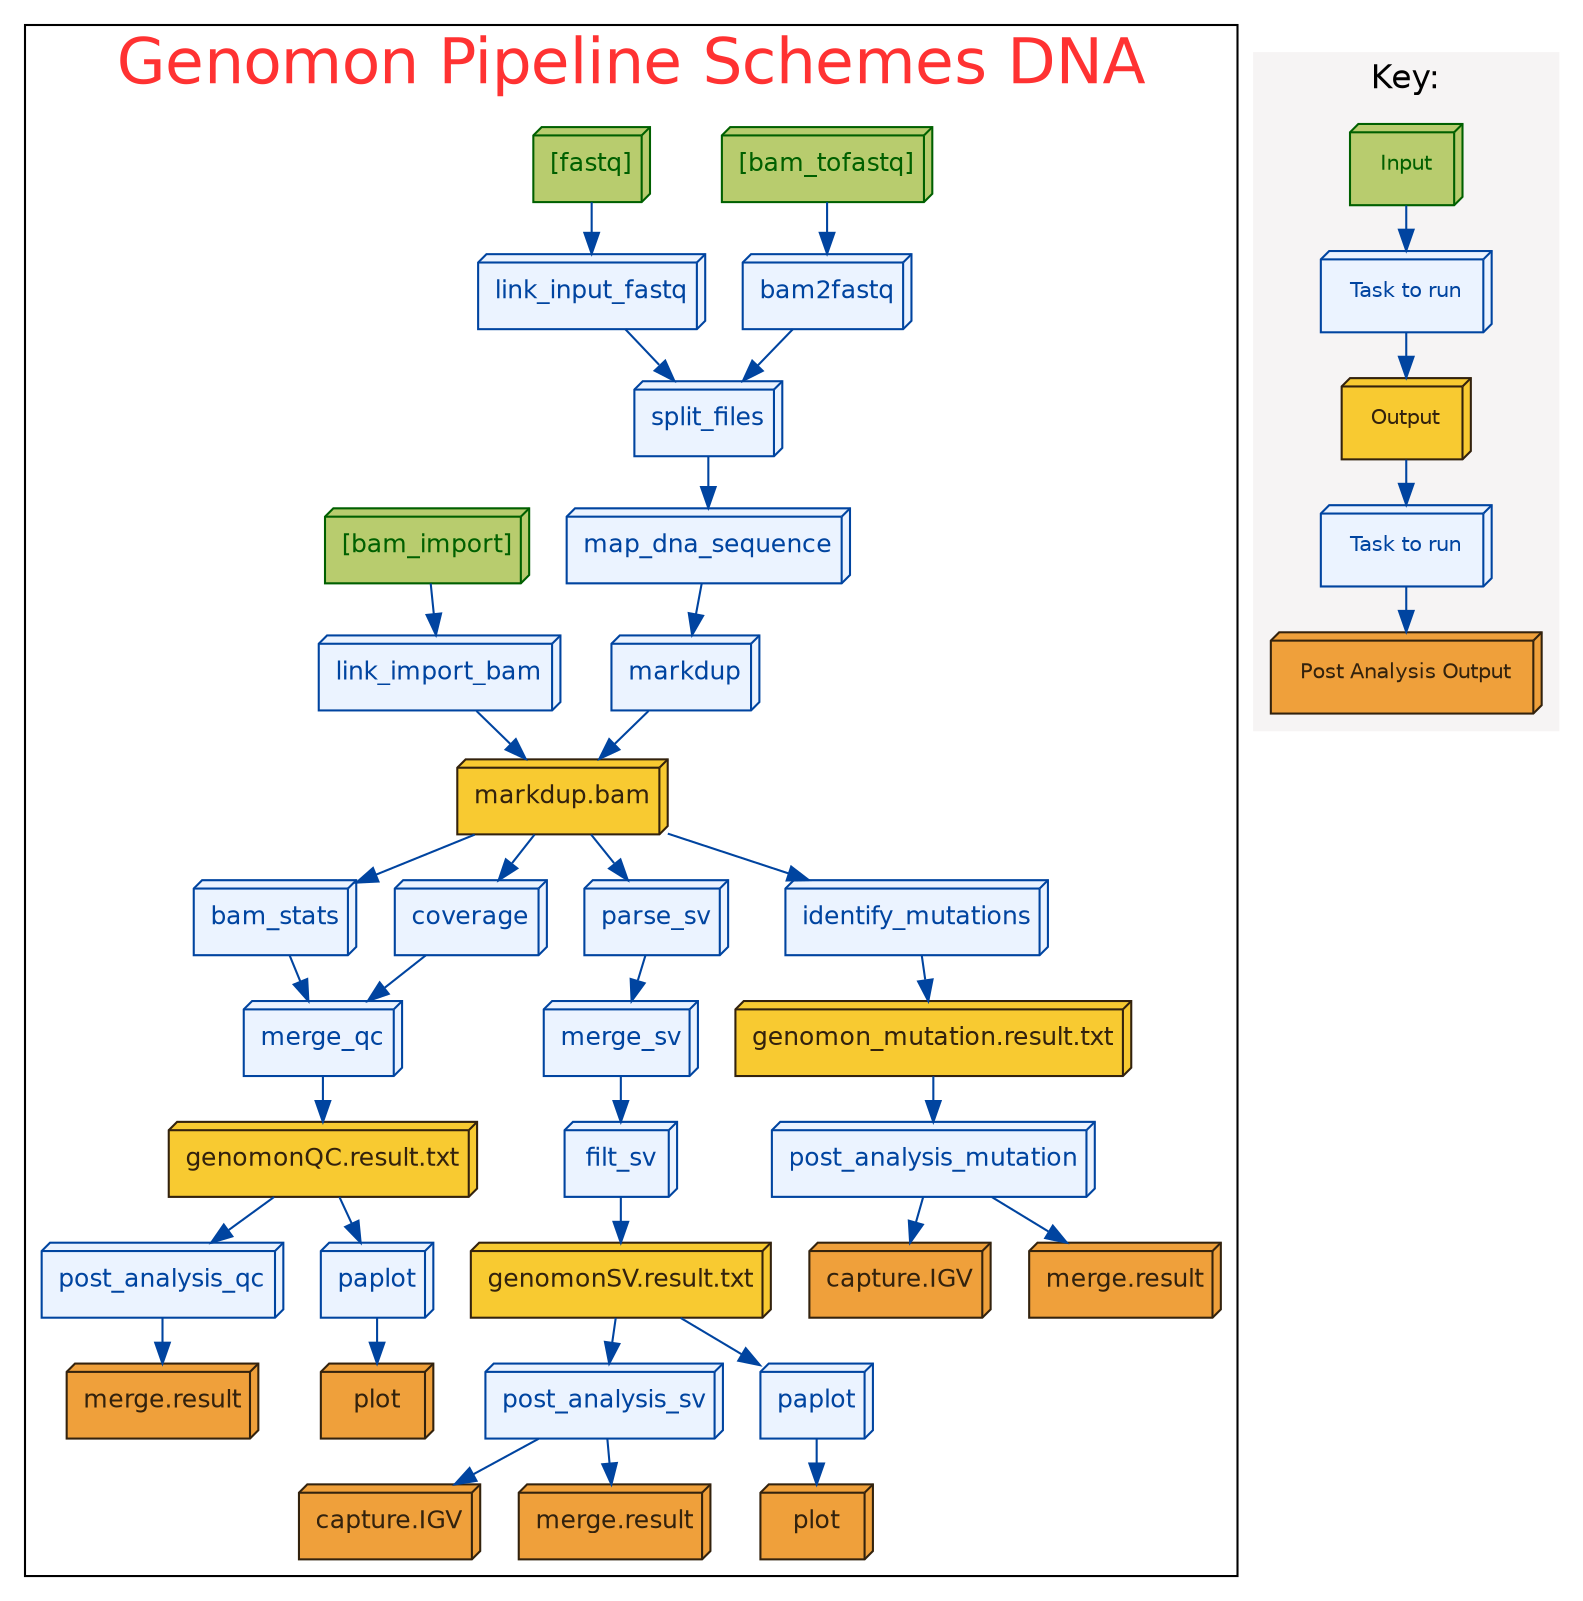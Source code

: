 digraph "Genomon Pipeline Schemes DNA"
{
	size = "11";
	splines = true;
	fontsize = "30";
	ranksep = 0.3;
	node[fontname = "helvetica", fontsize="12"];
	graph[clusterrank = "local"];
	
	subgraph clustertasks
	{
		rank="min";
		fontname = "helvetica"
		fontcolor = "#FF3232";
		label = "Genomon Pipeline Schemes DNA";

		#### nodes
		# input
		t_input_bam2fastq   [color="#006000", fillcolor="#B8CC6E", fontcolor="#006000", shape=box3d, style=filled, label="[bam_tofastq]"];
		t_input_fastq       [color="#006000", fillcolor="#B8CC6E", fontcolor="#006000", shape=box3d, style=filled, label="[fastq]"];
		t_input_bamimport   [color="#006000", fillcolor="#B8CC6E", fontcolor="#006000", shape=box3d, style=filled, label="[bam_import]"];

		# stage
		t_bam2fastq         [color="#0044A0", fillcolor="#EBF3FF", fontcolor="#0044A0", shape=box3d, style=filled, label="bam2fastq"];
		t_link_import_bam   [color="#0044A0", fillcolor="#EBF3FF", fontcolor="#0044A0", shape=box3d, style=filled, label="link_import_bam"];
		t_link_input_fastq  [color="#0044A0", fillcolor="#EBF3FF", fontcolor="#0044A0", shape=box3d, style=filled, label="link_input_fastq"];
		t_split_files       [color="#0044A0", fillcolor="#EBF3FF", fontcolor="#0044A0", shape=box3d, style=filled, label="split_files"];
		t_map_dna_sequence  [color="#0044A0", fillcolor="#EBF3FF", fontcolor="#0044A0", shape=box3d, style=filled, label="map_dna_sequence"];
		t_markdup           [color="#0044A0", fillcolor="#EBF3FF", fontcolor="#0044A0", shape=box3d, style=filled, label="markdup"];
		t_bam_stats         [color="#0044A0", fillcolor="#EBF3FF", fontcolor="#0044A0", shape=box3d, style=filled, label="bam_stats"];
		t_coverage          [color="#0044A0", fillcolor="#EBF3FF", fontcolor="#0044A0", shape=box3d, style=filled, label="coverage"];
		t_parse_sv          [color="#0044A0", fillcolor="#EBF3FF", fontcolor="#0044A0", shape=box3d, style=filled, label="parse_sv"];
		t_merge_sv          [color="#0044A0", fillcolor="#EBF3FF", fontcolor="#0044A0", shape=box3d, style=filled, label="merge_sv"];
		t_filt_sv           [color="#0044A0", fillcolor="#EBF3FF", fontcolor="#0044A0", shape=box3d, style=filled, label="filt_sv"];
		t_mutations         [color="#0044A0", fillcolor="#EBF3FF", fontcolor="#0044A0", shape=box3d, style=filled, label="identify_mutations"];
		t_merge_qc          [color="#0044A0", fillcolor="#EBF3FF", fontcolor="#0044A0", shape=box3d, style=filled, label="merge_qc"];
		t_pa_qc             [color="#0044A0", fillcolor="#EBF3FF", fontcolor="#0044A0", shape=box3d, style=filled, label="post_analysis_qc"];
		t_pa_sv             [color="#0044A0", fillcolor="#EBF3FF", fontcolor="#0044A0", shape=box3d, style=filled, label="post_analysis_sv"];
		t_pa_mutation       [color="#0044A0", fillcolor="#EBF3FF", fontcolor="#0044A0", shape=box3d, style=filled, label="post_analysis_mutation"];
		t_paplot_qc         [color="#0044A0", fillcolor="#EBF3FF", fontcolor="#0044A0", shape=box3d, style=filled, label="paplot"];
		t_paplot_sv         [color="#0044A0", fillcolor="#EBF3FF", fontcolor="#0044A0", shape=box3d, style=filled, label="paplot"];
#		t_paplot_mu         [color="#0044A0", fillcolor="#EBF3FF", fontcolor="#0044A0", shape=box3d, style=filled, label="paplot"];

		# output
		t_output_bam        [color="#33220D", fillcolor="#F8CA31", fontcolor="#33220D", shape=box3d, style=filled, label="markdup.bam"];
		t_output_mutation   [color="#33220D", fillcolor="#F8CA31", fontcolor="#33220D", shape=box3d, style=filled, label="genomon_mutation.result.txt"];
		t_output_qc         [color="#33220D", fillcolor="#F8CA31", fontcolor="#33220D", shape=box3d, style=filled, label="genomonQC.result.txt"];
		t_output_sv         [color="#33220D", fillcolor="#F8CA31", fontcolor="#33220D", shape=box3d, style=filled, label="genomonSV.result.txt"];
		t_output_pa_sv_i    [color="#33220D", fillcolor="#EFA03B", fontcolor="#33220D", shape=box3d, style=filled, label="capture.IGV"];
		t_output_pa_mu_i    [color="#33220D", fillcolor="#EFA03B", fontcolor="#33220D", shape=box3d, style=filled, label="capture.IGV"];
		t_output_pa_qc_m    [color="#33220D", fillcolor="#EFA03B", fontcolor="#33220D", shape=box3d, style=filled, label="merge.result"];
		t_output_pa_sv_m    [color="#33220D", fillcolor="#EFA03B", fontcolor="#33220D", shape=box3d, style=filled, label="merge.result"];
		t_output_pa_mu_m    [color="#33220D", fillcolor="#EFA03B", fontcolor="#33220D", shape=box3d, style=filled, label="merge.result"];
		t_output_paplot_qc  [color="#33220D", fillcolor="#EFA03B", fontcolor="#33220D", shape=box3d, style=filled, label="plot"];
		t_output_paplot_sv  [color="#33220D", fillcolor="#EFA03B", fontcolor="#33220D", shape=box3d, style=filled, label="plot"];
#		t_output_paplot_mu  [color="#33220D", fillcolor="#EFA03B", fontcolor="#33220D", shape=box3d, style=filled, label="plot"];

		#### lines
		# input
		t_input_bam2fastq -> t_bam2fastq[color="#0044A0"];
		t_input_fastq -> t_link_input_fastq[color="#0044A0"];
		t_input_bamimport -> t_link_import_bam[color="#0044A0"];

		# stage
		t_link_import_bam -> t_output_bam[color="#0044A0"];
		t_bam2fastq -> t_split_files[color="#0044A0"];
		t_link_input_fastq -> t_split_files[color="#0044A0"];
		t_split_files -> t_map_dna_sequence[color="#0044A0"];
		t_map_dna_sequence -> t_markdup[color="#0044A0"];
		t_markdup -> t_output_bam[color="#0044A0"];
		t_output_bam -> t_parse_sv[color="#0044A0"];
		t_output_bam -> t_mutations[color="#0044A0"];
		t_output_bam -> t_bam_stats[color="#0044A0"];
		t_output_bam -> t_coverage[color="#0044A0"];
		t_bam_stats -> t_merge_qc[color="#0044A0"];
		t_coverage -> t_merge_qc[color="#0044A0"];
		t_parse_sv -> t_merge_sv[color="#0044A0"];
		t_merge_sv -> t_filt_sv[color="#0044A0"];

		# output
		t_mutations -> t_output_mutation[color="#0044A0"];
		t_merge_qc -> t_output_qc[color="#0044A0"];
		t_filt_sv -> t_output_sv[color="#0044A0"];

		#### post_analysis
		t_output_qc -> t_pa_qc[color="#0044A0"];
		t_output_sv -> t_pa_sv[color="#0044A0"];
		t_output_mutation -> t_pa_mutation[color="#0044A0"];

		t_pa_qc -> t_output_pa_qc_m[color="#0044A0"];
		t_pa_sv -> t_output_pa_sv_m[color="#0044A0"];
		t_pa_mutation -> t_output_pa_mu_m[color="#0044A0"];
		t_pa_sv -> t_output_pa_sv_i[color="#0044A0"];
		t_pa_mutation -> t_output_pa_mu_i[color="#0044A0"];

		#### paplot
		t_output_qc -> t_paplot_qc[color="#0044A0"];
		t_output_sv -> t_paplot_sv[color="#0044A0"];
#		t_output_mutation -> t_paplot_mu[color="#0044A0"];

		t_paplot_qc -> t_output_paplot_qc[color="#0044A0"];
		t_paplot_sv -> t_output_paplot_sv[color="#0044A0"];
#		t_paplot_mu -> t_output_paplot_mu[color="#0044A0"];
	}
	subgraph clusterkey1
	{
		rank = "min";
		style  = filled;
		
		fontname = "helvetica"
		fontsize = 16;
		color = "#F6F4F4";
		label = "Key:"

		node[margin="0.2,0.2", fontname = "helvetica", fontsize="10"];
		k1_1[color="#006000", fillcolor="#B8CC6E", fontcolor="#006000", label="Input", shape=box3d, style=filled];
		k2_1[color="#0044A0", fillcolor="#EBF3FF", fontcolor="#0044A0", label="Task to run", shape=box3d, style=filled];
		k3_1[color="#33220D", fillcolor="#F8CA31", fontcolor="#33220D", label="Output", shape=box3d, style=filled];
		k4_1[color="#0044A0", fillcolor="#EBF3FF", fontcolor="#0044A0", label="Task to run", shape=box3d, style=filled];
		k5_1[color="#33220D", fillcolor="#EFA03B", fontcolor="#33220D", label="Post Analysis Output", shape=box3d, style=filled];
		k1_1 -> k2_1[color="#0044A0", arrowtype=normal];
		k2_1 -> k3_1[color="#0044A0", arrowtype=normal];
		k3_1 -> k4_1[color="#0044A0", arrowtype=normal];
		k4_1 -> k5_1[color="#0044A0", arrowtype=normal];
	}
}
